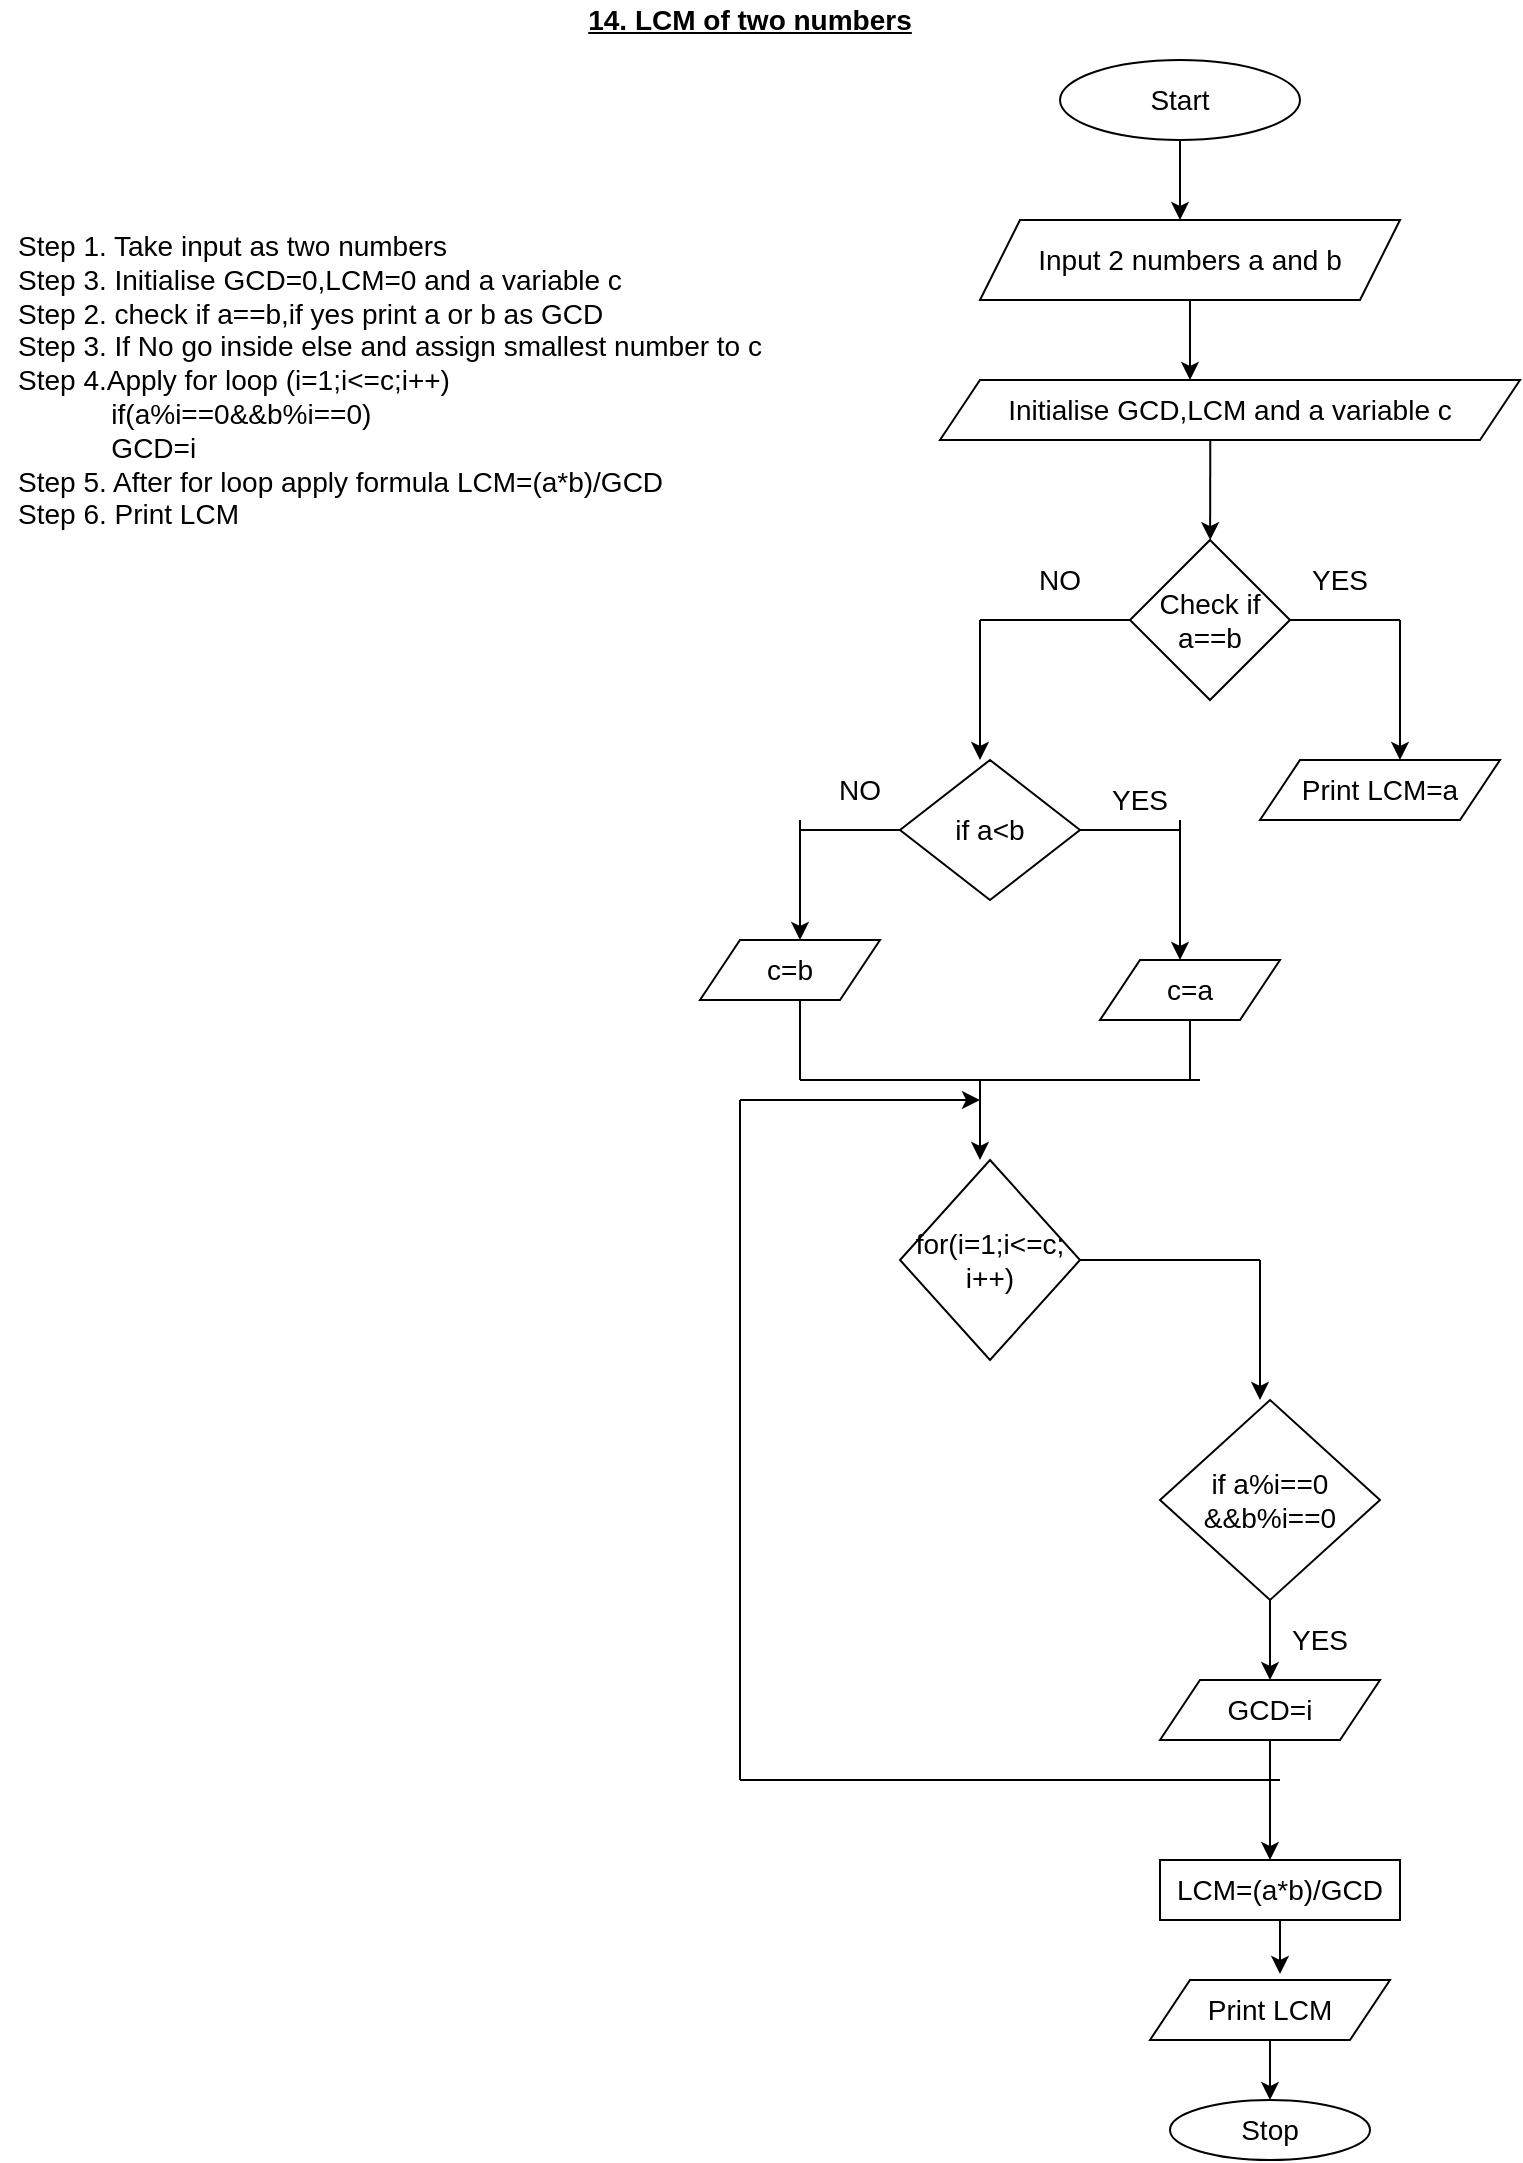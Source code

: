<mxfile version="13.9.9" type="device"><diagram id="C5RBs43oDa-KdzZeNtuy" name="Page-1"><mxGraphModel dx="1205" dy="687" grid="1" gridSize="10" guides="1" tooltips="1" connect="1" arrows="1" fold="1" page="1" pageScale="1" pageWidth="827" pageHeight="1169" math="0" shadow="0"><root><mxCell id="WIyWlLk6GJQsqaUBKTNV-0"/><mxCell id="WIyWlLk6GJQsqaUBKTNV-1" parent="WIyWlLk6GJQsqaUBKTNV-0"/><mxCell id="Az-OfcUPDT3YZIbivXVr-0" value="&lt;font style=&quot;font-size: 14px&quot;&gt;&lt;b&gt;&lt;u&gt;14. LCM of two numbers&lt;/u&gt;&lt;/b&gt;&lt;/font&gt;" style="text;html=1;strokeColor=none;fillColor=none;align=center;verticalAlign=middle;whiteSpace=wrap;rounded=0;" vertex="1" parent="WIyWlLk6GJQsqaUBKTNV-1"><mxGeometry x="240" y="20" width="330" height="20" as="geometry"/></mxCell><mxCell id="Az-OfcUPDT3YZIbivXVr-1" value="&lt;div style=&quot;text-align: left&quot;&gt;&lt;span style=&quot;font-size: 14px&quot;&gt;Step 1. Take input as two numbers&lt;/span&gt;&lt;/div&gt;&lt;font style=&quot;font-size: 14px&quot;&gt;&lt;div style=&quot;text-align: left&quot;&gt;&lt;span&gt;Step 3. Initialise GCD=0,LCM=0 and a variable c&lt;/span&gt;&lt;/div&gt;&lt;div style=&quot;text-align: left&quot;&gt;&lt;span&gt;Step 2. check if a==b,if yes print a or b as GCD&lt;/span&gt;&lt;/div&gt;&lt;div style=&quot;text-align: left&quot;&gt;&lt;span&gt;Step 3. If No go inside else and assign smallest number to c&lt;/span&gt;&lt;/div&gt;&lt;div style=&quot;text-align: left&quot;&gt;&lt;span&gt;Step 4.Apply for loop (i=1;i&amp;lt;=c;i++)&lt;/span&gt;&lt;/div&gt;&lt;div style=&quot;text-align: left&quot;&gt;&lt;span&gt;&amp;nbsp; &amp;nbsp; &amp;nbsp; &amp;nbsp; &amp;nbsp; &amp;nbsp; if(a%i==0&amp;amp;&amp;amp;b%i==0)&lt;/span&gt;&lt;/div&gt;&lt;div style=&quot;text-align: left&quot;&gt;&lt;span&gt;&amp;nbsp; &amp;nbsp; &amp;nbsp; &amp;nbsp; &amp;nbsp; &amp;nbsp; GCD=i&lt;/span&gt;&lt;/div&gt;&lt;div style=&quot;text-align: left&quot;&gt;&lt;span&gt;Step 5. After for loop apply formula LCM=(a*b)/GCD&lt;/span&gt;&lt;/div&gt;&lt;div style=&quot;text-align: left&quot;&gt;Step 6. Print LCM&lt;/div&gt;&lt;/font&gt;" style="text;html=1;strokeColor=none;fillColor=none;align=center;verticalAlign=middle;whiteSpace=wrap;rounded=0;" vertex="1" parent="WIyWlLk6GJQsqaUBKTNV-1"><mxGeometry x="30" y="140" width="390" height="140" as="geometry"/></mxCell><mxCell id="Az-OfcUPDT3YZIbivXVr-2" value="&lt;font style=&quot;font-size: 14px&quot;&gt;Start&lt;/font&gt;" style="ellipse;whiteSpace=wrap;html=1;" vertex="1" parent="WIyWlLk6GJQsqaUBKTNV-1"><mxGeometry x="560" y="50" width="120" height="40" as="geometry"/></mxCell><mxCell id="Az-OfcUPDT3YZIbivXVr-3" value="" style="endArrow=classic;html=1;exitX=0.5;exitY=1;exitDx=0;exitDy=0;" edge="1" parent="WIyWlLk6GJQsqaUBKTNV-1" source="Az-OfcUPDT3YZIbivXVr-2"><mxGeometry width="50" height="50" relative="1" as="geometry"><mxPoint x="390" y="330" as="sourcePoint"/><mxPoint x="620" y="130" as="targetPoint"/></mxGeometry></mxCell><mxCell id="Az-OfcUPDT3YZIbivXVr-4" value="&lt;font style=&quot;font-size: 14px&quot;&gt;Input 2 numbers a and b&lt;/font&gt;" style="shape=parallelogram;perimeter=parallelogramPerimeter;whiteSpace=wrap;html=1;fixedSize=1;" vertex="1" parent="WIyWlLk6GJQsqaUBKTNV-1"><mxGeometry x="520" y="130" width="210" height="40" as="geometry"/></mxCell><mxCell id="Az-OfcUPDT3YZIbivXVr-5" value="&lt;font style=&quot;font-size: 14px&quot;&gt;Initialise GCD,LCM and a variable c&lt;/font&gt;" style="shape=parallelogram;perimeter=parallelogramPerimeter;whiteSpace=wrap;html=1;fixedSize=1;" vertex="1" parent="WIyWlLk6GJQsqaUBKTNV-1"><mxGeometry x="500" y="210" width="290" height="30" as="geometry"/></mxCell><mxCell id="Az-OfcUPDT3YZIbivXVr-6" value="" style="endArrow=classic;html=1;exitX=0.5;exitY=1;exitDx=0;exitDy=0;" edge="1" parent="WIyWlLk6GJQsqaUBKTNV-1" source="Az-OfcUPDT3YZIbivXVr-4"><mxGeometry width="50" height="50" relative="1" as="geometry"><mxPoint x="390" y="330" as="sourcePoint"/><mxPoint x="625" y="210" as="targetPoint"/></mxGeometry></mxCell><mxCell id="Az-OfcUPDT3YZIbivXVr-7" value="&lt;font style=&quot;font-size: 14px&quot;&gt;Check if a==b&lt;/font&gt;" style="rhombus;whiteSpace=wrap;html=1;" vertex="1" parent="WIyWlLk6GJQsqaUBKTNV-1"><mxGeometry x="595" y="290" width="80" height="80" as="geometry"/></mxCell><mxCell id="Az-OfcUPDT3YZIbivXVr-9" value="" style="endArrow=none;html=1;exitX=1;exitY=0.5;exitDx=0;exitDy=0;" edge="1" parent="WIyWlLk6GJQsqaUBKTNV-1" source="Az-OfcUPDT3YZIbivXVr-7"><mxGeometry width="50" height="50" relative="1" as="geometry"><mxPoint x="390" y="310" as="sourcePoint"/><mxPoint x="730" y="330" as="targetPoint"/></mxGeometry></mxCell><mxCell id="Az-OfcUPDT3YZIbivXVr-10" value="" style="endArrow=classic;html=1;" edge="1" parent="WIyWlLk6GJQsqaUBKTNV-1"><mxGeometry width="50" height="50" relative="1" as="geometry"><mxPoint x="730" y="330" as="sourcePoint"/><mxPoint x="730" y="400" as="targetPoint"/></mxGeometry></mxCell><mxCell id="Az-OfcUPDT3YZIbivXVr-11" value="&lt;font style=&quot;font-size: 14px&quot;&gt;Print LCM=a&lt;/font&gt;" style="shape=parallelogram;perimeter=parallelogramPerimeter;whiteSpace=wrap;html=1;fixedSize=1;" vertex="1" parent="WIyWlLk6GJQsqaUBKTNV-1"><mxGeometry x="660" y="400" width="120" height="30" as="geometry"/></mxCell><mxCell id="Az-OfcUPDT3YZIbivXVr-12" value="" style="endArrow=none;html=1;exitX=0;exitY=0.5;exitDx=0;exitDy=0;" edge="1" parent="WIyWlLk6GJQsqaUBKTNV-1" source="Az-OfcUPDT3YZIbivXVr-7"><mxGeometry width="50" height="50" relative="1" as="geometry"><mxPoint x="390" y="310" as="sourcePoint"/><mxPoint x="520" y="330" as="targetPoint"/></mxGeometry></mxCell><mxCell id="Az-OfcUPDT3YZIbivXVr-13" value="" style="endArrow=classic;html=1;" edge="1" parent="WIyWlLk6GJQsqaUBKTNV-1"><mxGeometry width="50" height="50" relative="1" as="geometry"><mxPoint x="520" y="330" as="sourcePoint"/><mxPoint x="520" y="400" as="targetPoint"/></mxGeometry></mxCell><mxCell id="Az-OfcUPDT3YZIbivXVr-14" value="&lt;font style=&quot;font-size: 14px&quot;&gt;if a&amp;lt;b&lt;br&gt;&lt;/font&gt;" style="rhombus;whiteSpace=wrap;html=1;" vertex="1" parent="WIyWlLk6GJQsqaUBKTNV-1"><mxGeometry x="480" y="400" width="90" height="70" as="geometry"/></mxCell><mxCell id="Az-OfcUPDT3YZIbivXVr-15" value="&lt;font style=&quot;font-size: 14px&quot;&gt;YES&lt;/font&gt;" style="text;html=1;strokeColor=none;fillColor=none;align=center;verticalAlign=middle;whiteSpace=wrap;rounded=0;" vertex="1" parent="WIyWlLk6GJQsqaUBKTNV-1"><mxGeometry x="680" y="300" width="40" height="20" as="geometry"/></mxCell><mxCell id="Az-OfcUPDT3YZIbivXVr-16" value="&lt;font style=&quot;font-size: 14px&quot;&gt;NO&lt;/font&gt;" style="text;html=1;strokeColor=none;fillColor=none;align=center;verticalAlign=middle;whiteSpace=wrap;rounded=0;" vertex="1" parent="WIyWlLk6GJQsqaUBKTNV-1"><mxGeometry x="540" y="300" width="40" height="20" as="geometry"/></mxCell><mxCell id="Az-OfcUPDT3YZIbivXVr-17" value="" style="endArrow=none;html=1;exitX=1;exitY=0.5;exitDx=0;exitDy=0;" edge="1" parent="WIyWlLk6GJQsqaUBKTNV-1" source="Az-OfcUPDT3YZIbivXVr-14"><mxGeometry width="50" height="50" relative="1" as="geometry"><mxPoint x="390" y="400" as="sourcePoint"/><mxPoint x="620" y="435" as="targetPoint"/></mxGeometry></mxCell><mxCell id="Az-OfcUPDT3YZIbivXVr-18" value="" style="endArrow=classic;html=1;" edge="1" parent="WIyWlLk6GJQsqaUBKTNV-1"><mxGeometry width="50" height="50" relative="1" as="geometry"><mxPoint x="620" y="430" as="sourcePoint"/><mxPoint x="620" y="500" as="targetPoint"/></mxGeometry></mxCell><mxCell id="Az-OfcUPDT3YZIbivXVr-19" value="&lt;font style=&quot;font-size: 14px&quot;&gt;c=a&lt;/font&gt;" style="shape=parallelogram;perimeter=parallelogramPerimeter;whiteSpace=wrap;html=1;fixedSize=1;" vertex="1" parent="WIyWlLk6GJQsqaUBKTNV-1"><mxGeometry x="580" y="500" width="90" height="30" as="geometry"/></mxCell><mxCell id="Az-OfcUPDT3YZIbivXVr-20" value="" style="endArrow=none;html=1;exitX=0;exitY=0.5;exitDx=0;exitDy=0;" edge="1" parent="WIyWlLk6GJQsqaUBKTNV-1" source="Az-OfcUPDT3YZIbivXVr-14"><mxGeometry width="50" height="50" relative="1" as="geometry"><mxPoint x="390" y="400" as="sourcePoint"/><mxPoint x="430" y="435" as="targetPoint"/></mxGeometry></mxCell><mxCell id="Az-OfcUPDT3YZIbivXVr-21" value="" style="endArrow=classic;html=1;" edge="1" parent="WIyWlLk6GJQsqaUBKTNV-1"><mxGeometry width="50" height="50" relative="1" as="geometry"><mxPoint x="430" y="430" as="sourcePoint"/><mxPoint x="430" y="490" as="targetPoint"/></mxGeometry></mxCell><mxCell id="Az-OfcUPDT3YZIbivXVr-22" value="&lt;font style=&quot;font-size: 14px&quot;&gt;c=b&lt;/font&gt;" style="shape=parallelogram;perimeter=parallelogramPerimeter;whiteSpace=wrap;html=1;fixedSize=1;" vertex="1" parent="WIyWlLk6GJQsqaUBKTNV-1"><mxGeometry x="380" y="490" width="90" height="30" as="geometry"/></mxCell><mxCell id="Az-OfcUPDT3YZIbivXVr-23" value="&lt;font style=&quot;font-size: 14px&quot;&gt;YES&lt;/font&gt;" style="text;html=1;strokeColor=none;fillColor=none;align=center;verticalAlign=middle;whiteSpace=wrap;rounded=0;" vertex="1" parent="WIyWlLk6GJQsqaUBKTNV-1"><mxGeometry x="580" y="410" width="40" height="20" as="geometry"/></mxCell><mxCell id="Az-OfcUPDT3YZIbivXVr-24" value="&lt;font style=&quot;font-size: 14px&quot;&gt;NO&lt;/font&gt;" style="text;html=1;strokeColor=none;fillColor=none;align=center;verticalAlign=middle;whiteSpace=wrap;rounded=0;" vertex="1" parent="WIyWlLk6GJQsqaUBKTNV-1"><mxGeometry x="440" y="405" width="40" height="20" as="geometry"/></mxCell><mxCell id="Az-OfcUPDT3YZIbivXVr-25" value="" style="endArrow=none;html=1;" edge="1" parent="WIyWlLk6GJQsqaUBKTNV-1"><mxGeometry width="50" height="50" relative="1" as="geometry"><mxPoint x="430" y="520" as="sourcePoint"/><mxPoint x="430" y="560" as="targetPoint"/><Array as="points"/></mxGeometry></mxCell><mxCell id="Az-OfcUPDT3YZIbivXVr-26" value="" style="endArrow=none;html=1;exitX=0.5;exitY=1;exitDx=0;exitDy=0;" edge="1" parent="WIyWlLk6GJQsqaUBKTNV-1" source="Az-OfcUPDT3YZIbivXVr-19"><mxGeometry width="50" height="50" relative="1" as="geometry"><mxPoint x="390" y="500" as="sourcePoint"/><mxPoint x="625" y="560" as="targetPoint"/></mxGeometry></mxCell><mxCell id="Az-OfcUPDT3YZIbivXVr-27" value="" style="endArrow=none;html=1;" edge="1" parent="WIyWlLk6GJQsqaUBKTNV-1"><mxGeometry width="50" height="50" relative="1" as="geometry"><mxPoint x="430" y="560" as="sourcePoint"/><mxPoint x="630" y="560" as="targetPoint"/></mxGeometry></mxCell><mxCell id="Az-OfcUPDT3YZIbivXVr-28" value="" style="endArrow=classic;html=1;" edge="1" parent="WIyWlLk6GJQsqaUBKTNV-1"><mxGeometry width="50" height="50" relative="1" as="geometry"><mxPoint x="520" y="560" as="sourcePoint"/><mxPoint x="520" y="600" as="targetPoint"/></mxGeometry></mxCell><mxCell id="Az-OfcUPDT3YZIbivXVr-29" value="&lt;font style=&quot;font-size: 14px&quot;&gt;for(i=1;i&amp;lt;=c;&lt;br&gt;i++)&lt;/font&gt;" style="rhombus;whiteSpace=wrap;html=1;" vertex="1" parent="WIyWlLk6GJQsqaUBKTNV-1"><mxGeometry x="480" y="600" width="90" height="100" as="geometry"/></mxCell><mxCell id="Az-OfcUPDT3YZIbivXVr-30" value="" style="endArrow=none;html=1;exitX=1;exitY=0.5;exitDx=0;exitDy=0;" edge="1" parent="WIyWlLk6GJQsqaUBKTNV-1" source="Az-OfcUPDT3YZIbivXVr-29"><mxGeometry width="50" height="50" relative="1" as="geometry"><mxPoint x="470" y="610" as="sourcePoint"/><mxPoint x="660" y="650" as="targetPoint"/></mxGeometry></mxCell><mxCell id="Az-OfcUPDT3YZIbivXVr-31" value="" style="endArrow=classic;html=1;" edge="1" parent="WIyWlLk6GJQsqaUBKTNV-1"><mxGeometry width="50" height="50" relative="1" as="geometry"><mxPoint x="660" y="650" as="sourcePoint"/><mxPoint x="660" y="720" as="targetPoint"/></mxGeometry></mxCell><mxCell id="Az-OfcUPDT3YZIbivXVr-32" value="&lt;font style=&quot;font-size: 14px&quot;&gt;if a%i==0&lt;br&gt;&amp;amp;&amp;amp;b%i==0&lt;/font&gt;" style="rhombus;whiteSpace=wrap;html=1;" vertex="1" parent="WIyWlLk6GJQsqaUBKTNV-1"><mxGeometry x="610" y="720" width="110" height="100" as="geometry"/></mxCell><mxCell id="Az-OfcUPDT3YZIbivXVr-33" value="" style="endArrow=classic;html=1;exitX=0.5;exitY=1;exitDx=0;exitDy=0;" edge="1" parent="WIyWlLk6GJQsqaUBKTNV-1" source="Az-OfcUPDT3YZIbivXVr-32"><mxGeometry width="50" height="50" relative="1" as="geometry"><mxPoint x="470" y="800" as="sourcePoint"/><mxPoint x="665" y="860" as="targetPoint"/></mxGeometry></mxCell><mxCell id="Az-OfcUPDT3YZIbivXVr-34" value="&lt;font style=&quot;font-size: 14px&quot;&gt;GCD=i&lt;/font&gt;" style="shape=parallelogram;perimeter=parallelogramPerimeter;whiteSpace=wrap;html=1;fixedSize=1;" vertex="1" parent="WIyWlLk6GJQsqaUBKTNV-1"><mxGeometry x="610" y="860" width="110" height="30" as="geometry"/></mxCell><mxCell id="Az-OfcUPDT3YZIbivXVr-35" value="" style="endArrow=classic;html=1;exitX=0.5;exitY=1;exitDx=0;exitDy=0;" edge="1" parent="WIyWlLk6GJQsqaUBKTNV-1" source="Az-OfcUPDT3YZIbivXVr-34"><mxGeometry width="50" height="50" relative="1" as="geometry"><mxPoint x="470" y="900" as="sourcePoint"/><mxPoint x="665" y="950" as="targetPoint"/></mxGeometry></mxCell><mxCell id="Az-OfcUPDT3YZIbivXVr-36" value="&lt;font style=&quot;font-size: 14px&quot;&gt;Print LCM&lt;/font&gt;" style="shape=parallelogram;perimeter=parallelogramPerimeter;whiteSpace=wrap;html=1;fixedSize=1;" vertex="1" parent="WIyWlLk6GJQsqaUBKTNV-1"><mxGeometry x="605" y="1010" width="120" height="30" as="geometry"/></mxCell><mxCell id="Az-OfcUPDT3YZIbivXVr-37" value="" style="endArrow=none;html=1;" edge="1" parent="WIyWlLk6GJQsqaUBKTNV-1"><mxGeometry width="50" height="50" relative="1" as="geometry"><mxPoint x="670" y="910" as="sourcePoint"/><mxPoint x="400" y="910" as="targetPoint"/></mxGeometry></mxCell><mxCell id="Az-OfcUPDT3YZIbivXVr-38" value="" style="endArrow=none;html=1;" edge="1" parent="WIyWlLk6GJQsqaUBKTNV-1"><mxGeometry width="50" height="50" relative="1" as="geometry"><mxPoint x="400" y="910" as="sourcePoint"/><mxPoint x="400" y="570" as="targetPoint"/></mxGeometry></mxCell><mxCell id="Az-OfcUPDT3YZIbivXVr-39" value="" style="endArrow=classic;html=1;" edge="1" parent="WIyWlLk6GJQsqaUBKTNV-1"><mxGeometry width="50" height="50" relative="1" as="geometry"><mxPoint x="400" y="570" as="sourcePoint"/><mxPoint x="520" y="570" as="targetPoint"/></mxGeometry></mxCell><mxCell id="Az-OfcUPDT3YZIbivXVr-40" value="" style="endArrow=classic;html=1;exitX=0.5;exitY=1;exitDx=0;exitDy=0;entryX=0.5;entryY=0;entryDx=0;entryDy=0;" edge="1" parent="WIyWlLk6GJQsqaUBKTNV-1" source="Az-OfcUPDT3YZIbivXVr-36" target="Az-OfcUPDT3YZIbivXVr-41"><mxGeometry width="50" height="50" relative="1" as="geometry"><mxPoint x="280" y="870" as="sourcePoint"/><mxPoint x="665" y="1020" as="targetPoint"/></mxGeometry></mxCell><mxCell id="Az-OfcUPDT3YZIbivXVr-41" value="&lt;font style=&quot;font-size: 14px&quot;&gt;Stop&lt;/font&gt;" style="ellipse;whiteSpace=wrap;html=1;" vertex="1" parent="WIyWlLk6GJQsqaUBKTNV-1"><mxGeometry x="615" y="1070" width="100" height="30" as="geometry"/></mxCell><mxCell id="Az-OfcUPDT3YZIbivXVr-42" value="&lt;font style=&quot;font-size: 14px&quot;&gt;YES&lt;/font&gt;" style="text;html=1;strokeColor=none;fillColor=none;align=center;verticalAlign=middle;whiteSpace=wrap;rounded=0;" vertex="1" parent="WIyWlLk6GJQsqaUBKTNV-1"><mxGeometry x="670" y="830" width="40" height="20" as="geometry"/></mxCell><mxCell id="Az-OfcUPDT3YZIbivXVr-44" value="&lt;font style=&quot;font-size: 14px&quot;&gt;LCM=(a*b)/GCD&lt;/font&gt;" style="rounded=0;whiteSpace=wrap;html=1;" vertex="1" parent="WIyWlLk6GJQsqaUBKTNV-1"><mxGeometry x="610" y="950" width="120" height="30" as="geometry"/></mxCell><mxCell id="Az-OfcUPDT3YZIbivXVr-45" value="" style="endArrow=classic;html=1;exitX=0.5;exitY=1;exitDx=0;exitDy=0;" edge="1" parent="WIyWlLk6GJQsqaUBKTNV-1" source="Az-OfcUPDT3YZIbivXVr-44"><mxGeometry width="50" height="50" relative="1" as="geometry"><mxPoint x="390" y="920" as="sourcePoint"/><mxPoint x="670" y="1007" as="targetPoint"/><Array as="points"><mxPoint x="670" y="1000"/></Array></mxGeometry></mxCell><mxCell id="Az-OfcUPDT3YZIbivXVr-48" value="" style="endArrow=classic;html=1;exitX=0.466;exitY=1.01;exitDx=0;exitDy=0;exitPerimeter=0;" edge="1" parent="WIyWlLk6GJQsqaUBKTNV-1" source="Az-OfcUPDT3YZIbivXVr-5" target="Az-OfcUPDT3YZIbivXVr-7"><mxGeometry width="50" height="50" relative="1" as="geometry"><mxPoint x="450" y="380" as="sourcePoint"/><mxPoint x="500" y="330" as="targetPoint"/></mxGeometry></mxCell></root></mxGraphModel></diagram></mxfile>